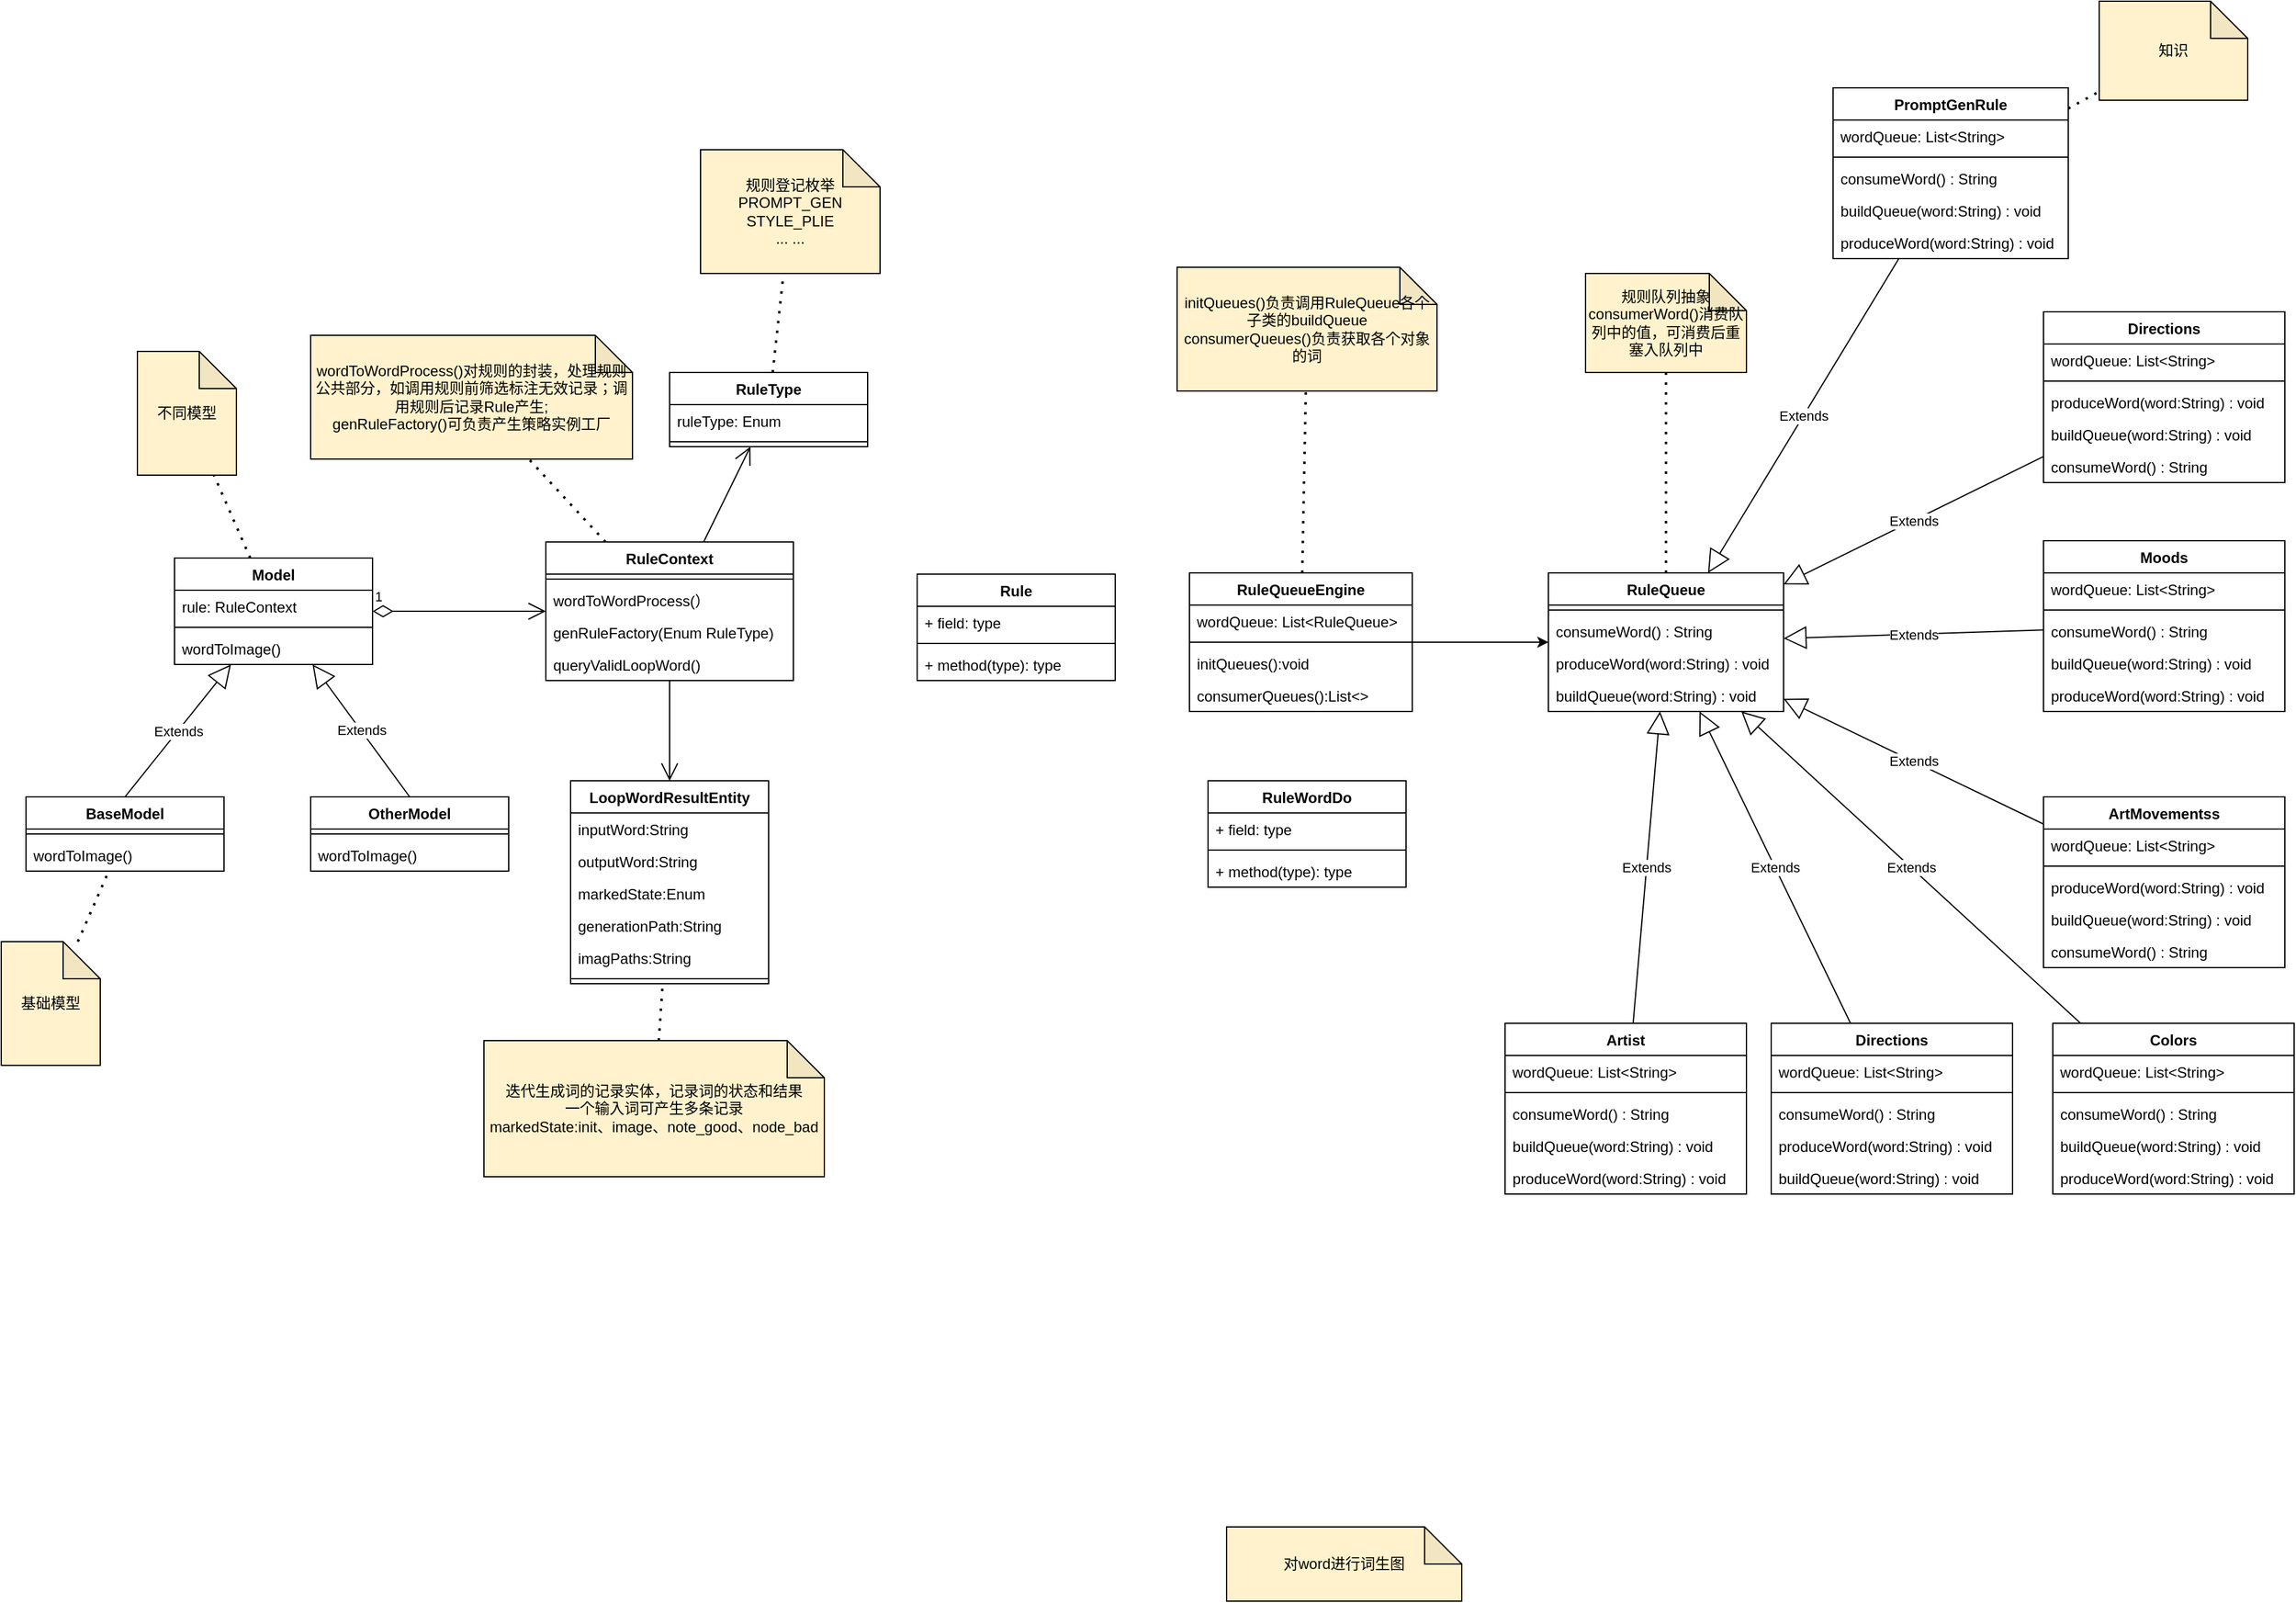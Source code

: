 <mxfile version="20.8.23" type="github">
  <diagram id="C5RBs43oDa-KdzZeNtuy" name="Page-1">
    <mxGraphModel dx="1120" dy="452" grid="1" gridSize="10" guides="1" tooltips="1" connect="1" arrows="1" fold="1" page="1" pageScale="1" pageWidth="827" pageHeight="1169" math="0" shadow="0">
      <root>
        <mxCell id="WIyWlLk6GJQsqaUBKTNV-0" />
        <mxCell id="WIyWlLk6GJQsqaUBKTNV-1" parent="WIyWlLk6GJQsqaUBKTNV-0" />
        <mxCell id="khj0u-b_a6s8w3uMLPm0-22" value="对word进行词生图" style="shape=note;whiteSpace=wrap;html=1;backgroundOutline=1;darkOpacity=0.05;fillColor=#FFF2CC;" vertex="1" parent="WIyWlLk6GJQsqaUBKTNV-1">
          <mxGeometry x="1340" y="1553" width="190" height="60" as="geometry" />
        </mxCell>
        <mxCell id="khj0u-b_a6s8w3uMLPm0-139" style="edgeStyle=orthogonalEdgeStyle;rounded=0;orthogonalLoop=1;jettySize=auto;html=1;" edge="1" parent="WIyWlLk6GJQsqaUBKTNV-1" source="khj0u-b_a6s8w3uMLPm0-25" target="khj0u-b_a6s8w3uMLPm0-44">
          <mxGeometry relative="1" as="geometry" />
        </mxCell>
        <mxCell id="khj0u-b_a6s8w3uMLPm0-25" value="RuleQueueEngine" style="swimlane;fontStyle=1;align=center;verticalAlign=top;childLayout=stackLayout;horizontal=1;startSize=26;horizontalStack=0;resizeParent=1;resizeParentMax=0;resizeLast=0;collapsible=1;marginBottom=0;" vertex="1" parent="WIyWlLk6GJQsqaUBKTNV-1">
          <mxGeometry x="1310" y="782" width="180" height="112" as="geometry" />
        </mxCell>
        <mxCell id="khj0u-b_a6s8w3uMLPm0-140" value="wordQueue: List&lt;RuleQueue&gt;" style="text;strokeColor=none;fillColor=none;align=left;verticalAlign=top;spacingLeft=4;spacingRight=4;overflow=hidden;rotatable=0;points=[[0,0.5],[1,0.5]];portConstraint=eastwest;" vertex="1" parent="khj0u-b_a6s8w3uMLPm0-25">
          <mxGeometry y="26" width="180" height="26" as="geometry" />
        </mxCell>
        <mxCell id="khj0u-b_a6s8w3uMLPm0-26" value="" style="line;strokeWidth=1;fillColor=none;align=left;verticalAlign=middle;spacingTop=-1;spacingLeft=3;spacingRight=3;rotatable=0;labelPosition=right;points=[];portConstraint=eastwest;strokeColor=inherit;" vertex="1" parent="khj0u-b_a6s8w3uMLPm0-25">
          <mxGeometry y="52" width="180" height="8" as="geometry" />
        </mxCell>
        <mxCell id="khj0u-b_a6s8w3uMLPm0-27" value="initQueues():void" style="text;strokeColor=none;fillColor=none;align=left;verticalAlign=top;spacingLeft=4;spacingRight=4;overflow=hidden;rotatable=0;points=[[0,0.5],[1,0.5]];portConstraint=eastwest;" vertex="1" parent="khj0u-b_a6s8w3uMLPm0-25">
          <mxGeometry y="60" width="180" height="26" as="geometry" />
        </mxCell>
        <mxCell id="khj0u-b_a6s8w3uMLPm0-28" value="consumerQueues():List&lt;&gt;" style="text;strokeColor=none;fillColor=none;align=left;verticalAlign=top;spacingLeft=4;spacingRight=4;overflow=hidden;rotatable=0;points=[[0,0.5],[1,0.5]];portConstraint=eastwest;" vertex="1" parent="khj0u-b_a6s8w3uMLPm0-25">
          <mxGeometry y="86" width="180" height="26" as="geometry" />
        </mxCell>
        <mxCell id="khj0u-b_a6s8w3uMLPm0-30" value="initQueues()负责调用RuleQueue各个子类的buildQueue&lt;br&gt;consumerQueues()负责获取各个对象的词" style="shape=note;whiteSpace=wrap;html=1;backgroundOutline=1;darkOpacity=0.05;fillColor=#FFF2CC;" vertex="1" parent="WIyWlLk6GJQsqaUBKTNV-1">
          <mxGeometry x="1300" y="535" width="210" height="100" as="geometry" />
        </mxCell>
        <mxCell id="khj0u-b_a6s8w3uMLPm0-31" value="" style="endArrow=none;dashed=1;html=1;dashPattern=1 3;strokeWidth=2;rounded=0;" edge="1" parent="WIyWlLk6GJQsqaUBKTNV-1" source="khj0u-b_a6s8w3uMLPm0-25" target="khj0u-b_a6s8w3uMLPm0-30">
          <mxGeometry width="50" height="50" relative="1" as="geometry">
            <mxPoint x="1510" y="1102" as="sourcePoint" />
            <mxPoint x="1560" y="1052" as="targetPoint" />
          </mxGeometry>
        </mxCell>
        <mxCell id="khj0u-b_a6s8w3uMLPm0-32" value="Model" style="swimlane;fontStyle=1;align=center;verticalAlign=top;childLayout=stackLayout;horizontal=1;startSize=26;horizontalStack=0;resizeParent=1;resizeParentMax=0;resizeLast=0;collapsible=1;marginBottom=0;" vertex="1" parent="WIyWlLk6GJQsqaUBKTNV-1">
          <mxGeometry x="490" y="770" width="160" height="86" as="geometry" />
        </mxCell>
        <mxCell id="khj0u-b_a6s8w3uMLPm0-33" value="rule: RuleContext" style="text;strokeColor=none;fillColor=none;align=left;verticalAlign=top;spacingLeft=4;spacingRight=4;overflow=hidden;rotatable=0;points=[[0,0.5],[1,0.5]];portConstraint=eastwest;" vertex="1" parent="khj0u-b_a6s8w3uMLPm0-32">
          <mxGeometry y="26" width="160" height="26" as="geometry" />
        </mxCell>
        <mxCell id="khj0u-b_a6s8w3uMLPm0-34" value="" style="line;strokeWidth=1;fillColor=none;align=left;verticalAlign=middle;spacingTop=-1;spacingLeft=3;spacingRight=3;rotatable=0;labelPosition=right;points=[];portConstraint=eastwest;strokeColor=inherit;" vertex="1" parent="khj0u-b_a6s8w3uMLPm0-32">
          <mxGeometry y="52" width="160" height="8" as="geometry" />
        </mxCell>
        <mxCell id="khj0u-b_a6s8w3uMLPm0-35" value="wordToImage()" style="text;strokeColor=none;fillColor=none;align=left;verticalAlign=top;spacingLeft=4;spacingRight=4;overflow=hidden;rotatable=0;points=[[0,0.5],[1,0.5]];portConstraint=eastwest;" vertex="1" parent="khj0u-b_a6s8w3uMLPm0-32">
          <mxGeometry y="60" width="160" height="26" as="geometry" />
        </mxCell>
        <mxCell id="khj0u-b_a6s8w3uMLPm0-36" value="BaseModel" style="swimlane;fontStyle=1;align=center;verticalAlign=top;childLayout=stackLayout;horizontal=1;startSize=26;horizontalStack=0;resizeParent=1;resizeParentMax=0;resizeLast=0;collapsible=1;marginBottom=0;" vertex="1" parent="WIyWlLk6GJQsqaUBKTNV-1">
          <mxGeometry x="370" y="963" width="160" height="60" as="geometry" />
        </mxCell>
        <mxCell id="khj0u-b_a6s8w3uMLPm0-37" value="" style="line;strokeWidth=1;fillColor=none;align=left;verticalAlign=middle;spacingTop=-1;spacingLeft=3;spacingRight=3;rotatable=0;labelPosition=right;points=[];portConstraint=eastwest;strokeColor=inherit;" vertex="1" parent="khj0u-b_a6s8w3uMLPm0-36">
          <mxGeometry y="26" width="160" height="8" as="geometry" />
        </mxCell>
        <mxCell id="khj0u-b_a6s8w3uMLPm0-38" value="wordToImage()" style="text;strokeColor=none;fillColor=none;align=left;verticalAlign=top;spacingLeft=4;spacingRight=4;overflow=hidden;rotatable=0;points=[[0,0.5],[1,0.5]];portConstraint=eastwest;" vertex="1" parent="khj0u-b_a6s8w3uMLPm0-36">
          <mxGeometry y="34" width="160" height="26" as="geometry" />
        </mxCell>
        <mxCell id="khj0u-b_a6s8w3uMLPm0-39" value="Extends" style="endArrow=block;endSize=16;endFill=0;html=1;rounded=0;exitX=0.5;exitY=0;exitDx=0;exitDy=0;" edge="1" parent="WIyWlLk6GJQsqaUBKTNV-1" source="khj0u-b_a6s8w3uMLPm0-36" target="khj0u-b_a6s8w3uMLPm0-32">
          <mxGeometry width="160" relative="1" as="geometry">
            <mxPoint x="640" y="913" as="sourcePoint" />
            <mxPoint x="800" y="913" as="targetPoint" />
          </mxGeometry>
        </mxCell>
        <mxCell id="khj0u-b_a6s8w3uMLPm0-40" value="OtherModel" style="swimlane;fontStyle=1;align=center;verticalAlign=top;childLayout=stackLayout;horizontal=1;startSize=26;horizontalStack=0;resizeParent=1;resizeParentMax=0;resizeLast=0;collapsible=1;marginBottom=0;" vertex="1" parent="WIyWlLk6GJQsqaUBKTNV-1">
          <mxGeometry x="600" y="963" width="160" height="60" as="geometry" />
        </mxCell>
        <mxCell id="khj0u-b_a6s8w3uMLPm0-41" value="" style="line;strokeWidth=1;fillColor=none;align=left;verticalAlign=middle;spacingTop=-1;spacingLeft=3;spacingRight=3;rotatable=0;labelPosition=right;points=[];portConstraint=eastwest;strokeColor=inherit;" vertex="1" parent="khj0u-b_a6s8w3uMLPm0-40">
          <mxGeometry y="26" width="160" height="8" as="geometry" />
        </mxCell>
        <mxCell id="khj0u-b_a6s8w3uMLPm0-42" value="wordToImage()" style="text;strokeColor=none;fillColor=none;align=left;verticalAlign=top;spacingLeft=4;spacingRight=4;overflow=hidden;rotatable=0;points=[[0,0.5],[1,0.5]];portConstraint=eastwest;" vertex="1" parent="khj0u-b_a6s8w3uMLPm0-40">
          <mxGeometry y="34" width="160" height="26" as="geometry" />
        </mxCell>
        <mxCell id="khj0u-b_a6s8w3uMLPm0-43" value="Extends" style="endArrow=block;endSize=16;endFill=0;html=1;rounded=0;exitX=0.5;exitY=0;exitDx=0;exitDy=0;" edge="1" parent="WIyWlLk6GJQsqaUBKTNV-1" source="khj0u-b_a6s8w3uMLPm0-40" target="khj0u-b_a6s8w3uMLPm0-32">
          <mxGeometry width="160" relative="1" as="geometry">
            <mxPoint x="710" y="933" as="sourcePoint" />
            <mxPoint x="870" y="933" as="targetPoint" />
          </mxGeometry>
        </mxCell>
        <mxCell id="khj0u-b_a6s8w3uMLPm0-44" value="RuleQueue" style="swimlane;fontStyle=1;align=center;verticalAlign=top;childLayout=stackLayout;horizontal=1;startSize=26;horizontalStack=0;resizeParent=1;resizeParentMax=0;resizeLast=0;collapsible=1;marginBottom=0;" vertex="1" parent="WIyWlLk6GJQsqaUBKTNV-1">
          <mxGeometry x="1600" y="782" width="190" height="112" as="geometry" />
        </mxCell>
        <mxCell id="khj0u-b_a6s8w3uMLPm0-45" value="" style="line;strokeWidth=1;fillColor=none;align=left;verticalAlign=middle;spacingTop=-1;spacingLeft=3;spacingRight=3;rotatable=0;labelPosition=right;points=[];portConstraint=eastwest;strokeColor=inherit;" vertex="1" parent="khj0u-b_a6s8w3uMLPm0-44">
          <mxGeometry y="26" width="190" height="8" as="geometry" />
        </mxCell>
        <mxCell id="khj0u-b_a6s8w3uMLPm0-46" value="consumeWord() : String" style="text;strokeColor=none;fillColor=none;align=left;verticalAlign=top;spacingLeft=4;spacingRight=4;overflow=hidden;rotatable=0;points=[[0,0.5],[1,0.5]];portConstraint=eastwest;" vertex="1" parent="khj0u-b_a6s8w3uMLPm0-44">
          <mxGeometry y="34" width="190" height="26" as="geometry" />
        </mxCell>
        <mxCell id="khj0u-b_a6s8w3uMLPm0-132" value="produceWord(word:String) : void" style="text;strokeColor=none;fillColor=none;align=left;verticalAlign=top;spacingLeft=4;spacingRight=4;overflow=hidden;rotatable=0;points=[[0,0.5],[1,0.5]];portConstraint=eastwest;" vertex="1" parent="khj0u-b_a6s8w3uMLPm0-44">
          <mxGeometry y="60" width="190" height="26" as="geometry" />
        </mxCell>
        <mxCell id="khj0u-b_a6s8w3uMLPm0-133" value="buildQueue(word:String) : void" style="text;strokeColor=none;fillColor=none;align=left;verticalAlign=top;spacingLeft=4;spacingRight=4;overflow=hidden;rotatable=0;points=[[0,0.5],[1,0.5]];portConstraint=eastwest;" vertex="1" parent="khj0u-b_a6s8w3uMLPm0-44">
          <mxGeometry y="86" width="190" height="26" as="geometry" />
        </mxCell>
        <mxCell id="khj0u-b_a6s8w3uMLPm0-48" value="Directions" style="swimlane;fontStyle=1;align=center;verticalAlign=top;childLayout=stackLayout;horizontal=1;startSize=26;horizontalStack=0;resizeParent=1;resizeParentMax=0;resizeLast=0;collapsible=1;marginBottom=0;" vertex="1" parent="WIyWlLk6GJQsqaUBKTNV-1">
          <mxGeometry x="2000" y="571" width="195" height="138" as="geometry" />
        </mxCell>
        <mxCell id="khj0u-b_a6s8w3uMLPm0-122" value="wordQueue: List&lt;String&gt;" style="text;strokeColor=none;fillColor=none;align=left;verticalAlign=top;spacingLeft=4;spacingRight=4;overflow=hidden;rotatable=0;points=[[0,0.5],[1,0.5]];portConstraint=eastwest;" vertex="1" parent="khj0u-b_a6s8w3uMLPm0-48">
          <mxGeometry y="26" width="195" height="26" as="geometry" />
        </mxCell>
        <mxCell id="khj0u-b_a6s8w3uMLPm0-49" value="" style="line;strokeWidth=1;fillColor=none;align=left;verticalAlign=middle;spacingTop=-1;spacingLeft=3;spacingRight=3;rotatable=0;labelPosition=right;points=[];portConstraint=eastwest;strokeColor=inherit;" vertex="1" parent="khj0u-b_a6s8w3uMLPm0-48">
          <mxGeometry y="52" width="195" height="8" as="geometry" />
        </mxCell>
        <mxCell id="khj0u-b_a6s8w3uMLPm0-146" value="produceWord(word:String) : void" style="text;strokeColor=none;fillColor=none;align=left;verticalAlign=top;spacingLeft=4;spacingRight=4;overflow=hidden;rotatable=0;points=[[0,0.5],[1,0.5]];portConstraint=eastwest;" vertex="1" parent="khj0u-b_a6s8w3uMLPm0-48">
          <mxGeometry y="60" width="195" height="26" as="geometry" />
        </mxCell>
        <mxCell id="khj0u-b_a6s8w3uMLPm0-145" value="buildQueue(word:String) : void" style="text;strokeColor=none;fillColor=none;align=left;verticalAlign=top;spacingLeft=4;spacingRight=4;overflow=hidden;rotatable=0;points=[[0,0.5],[1,0.5]];portConstraint=eastwest;" vertex="1" parent="khj0u-b_a6s8w3uMLPm0-48">
          <mxGeometry y="86" width="195" height="26" as="geometry" />
        </mxCell>
        <mxCell id="khj0u-b_a6s8w3uMLPm0-144" value="consumeWord() : String" style="text;strokeColor=none;fillColor=none;align=left;verticalAlign=top;spacingLeft=4;spacingRight=4;overflow=hidden;rotatable=0;points=[[0,0.5],[1,0.5]];portConstraint=eastwest;" vertex="1" parent="khj0u-b_a6s8w3uMLPm0-48">
          <mxGeometry y="112" width="195" height="26" as="geometry" />
        </mxCell>
        <mxCell id="khj0u-b_a6s8w3uMLPm0-51" value="PromptGenRule" style="swimlane;fontStyle=1;align=center;verticalAlign=top;childLayout=stackLayout;horizontal=1;startSize=26;horizontalStack=0;resizeParent=1;resizeParentMax=0;resizeLast=0;collapsible=1;marginBottom=0;" vertex="1" parent="WIyWlLk6GJQsqaUBKTNV-1">
          <mxGeometry x="1830" y="390" width="190" height="138" as="geometry" />
        </mxCell>
        <mxCell id="khj0u-b_a6s8w3uMLPm0-121" value="wordQueue: List&lt;String&gt;" style="text;strokeColor=none;fillColor=none;align=left;verticalAlign=top;spacingLeft=4;spacingRight=4;overflow=hidden;rotatable=0;points=[[0,0.5],[1,0.5]];portConstraint=eastwest;" vertex="1" parent="khj0u-b_a6s8w3uMLPm0-51">
          <mxGeometry y="26" width="190" height="26" as="geometry" />
        </mxCell>
        <mxCell id="khj0u-b_a6s8w3uMLPm0-52" value="" style="line;strokeWidth=1;fillColor=none;align=left;verticalAlign=middle;spacingTop=-1;spacingLeft=3;spacingRight=3;rotatable=0;labelPosition=right;points=[];portConstraint=eastwest;strokeColor=inherit;" vertex="1" parent="khj0u-b_a6s8w3uMLPm0-51">
          <mxGeometry y="52" width="190" height="8" as="geometry" />
        </mxCell>
        <mxCell id="khj0u-b_a6s8w3uMLPm0-141" value="consumeWord() : String" style="text;strokeColor=none;fillColor=none;align=left;verticalAlign=top;spacingLeft=4;spacingRight=4;overflow=hidden;rotatable=0;points=[[0,0.5],[1,0.5]];portConstraint=eastwest;" vertex="1" parent="khj0u-b_a6s8w3uMLPm0-51">
          <mxGeometry y="60" width="190" height="26" as="geometry" />
        </mxCell>
        <mxCell id="khj0u-b_a6s8w3uMLPm0-143" value="buildQueue(word:String) : void" style="text;strokeColor=none;fillColor=none;align=left;verticalAlign=top;spacingLeft=4;spacingRight=4;overflow=hidden;rotatable=0;points=[[0,0.5],[1,0.5]];portConstraint=eastwest;" vertex="1" parent="khj0u-b_a6s8w3uMLPm0-51">
          <mxGeometry y="86" width="190" height="26" as="geometry" />
        </mxCell>
        <mxCell id="khj0u-b_a6s8w3uMLPm0-142" value="produceWord(word:String) : void" style="text;strokeColor=none;fillColor=none;align=left;verticalAlign=top;spacingLeft=4;spacingRight=4;overflow=hidden;rotatable=0;points=[[0,0.5],[1,0.5]];portConstraint=eastwest;" vertex="1" parent="khj0u-b_a6s8w3uMLPm0-51">
          <mxGeometry y="112" width="190" height="26" as="geometry" />
        </mxCell>
        <mxCell id="khj0u-b_a6s8w3uMLPm0-55" value="Extends" style="endArrow=block;endSize=16;endFill=0;html=1;rounded=0;" edge="1" parent="WIyWlLk6GJQsqaUBKTNV-1" source="khj0u-b_a6s8w3uMLPm0-51" target="khj0u-b_a6s8w3uMLPm0-44">
          <mxGeometry width="160" relative="1" as="geometry">
            <mxPoint x="1830" y="849" as="sourcePoint" />
            <mxPoint x="1990" y="849" as="targetPoint" />
          </mxGeometry>
        </mxCell>
        <mxCell id="khj0u-b_a6s8w3uMLPm0-56" value="规则队列抽象&lt;br&gt;consumerWord()消费队列中的值，可消费后重塞入队列中" style="shape=note;whiteSpace=wrap;html=1;backgroundOutline=1;darkOpacity=0.05;fillColor=#FFF2CC;" vertex="1" parent="WIyWlLk6GJQsqaUBKTNV-1">
          <mxGeometry x="1630" y="540" width="130" height="80" as="geometry" />
        </mxCell>
        <mxCell id="khj0u-b_a6s8w3uMLPm0-57" value="" style="endArrow=none;dashed=1;html=1;dashPattern=1 3;strokeWidth=2;rounded=0;" edge="1" parent="WIyWlLk6GJQsqaUBKTNV-1" source="khj0u-b_a6s8w3uMLPm0-44" target="khj0u-b_a6s8w3uMLPm0-56">
          <mxGeometry width="50" height="50" relative="1" as="geometry">
            <mxPoint x="1700" y="709" as="sourcePoint" />
            <mxPoint x="1750" y="659" as="targetPoint" />
          </mxGeometry>
        </mxCell>
        <mxCell id="khj0u-b_a6s8w3uMLPm0-58" value="知识" style="shape=note;whiteSpace=wrap;html=1;backgroundOutline=1;darkOpacity=0.05;fillColor=#FFF2CC;" vertex="1" parent="WIyWlLk6GJQsqaUBKTNV-1">
          <mxGeometry x="2045" y="320" width="120" height="80" as="geometry" />
        </mxCell>
        <mxCell id="khj0u-b_a6s8w3uMLPm0-59" value="" style="endArrow=none;dashed=1;html=1;dashPattern=1 3;strokeWidth=2;rounded=0;" edge="1" parent="WIyWlLk6GJQsqaUBKTNV-1" source="khj0u-b_a6s8w3uMLPm0-51" target="khj0u-b_a6s8w3uMLPm0-58">
          <mxGeometry width="50" height="50" relative="1" as="geometry">
            <mxPoint x="2070" y="729" as="sourcePoint" />
            <mxPoint x="2120" y="679" as="targetPoint" />
          </mxGeometry>
        </mxCell>
        <mxCell id="khj0u-b_a6s8w3uMLPm0-63" value="不同模型" style="shape=note;whiteSpace=wrap;html=1;backgroundOutline=1;darkOpacity=0.05;fillColor=#FFF2CC;" vertex="1" parent="WIyWlLk6GJQsqaUBKTNV-1">
          <mxGeometry x="460" y="603" width="80" height="100" as="geometry" />
        </mxCell>
        <mxCell id="khj0u-b_a6s8w3uMLPm0-64" value="" style="endArrow=none;dashed=1;html=1;dashPattern=1 3;strokeWidth=2;rounded=0;" edge="1" parent="WIyWlLk6GJQsqaUBKTNV-1" source="khj0u-b_a6s8w3uMLPm0-32" target="khj0u-b_a6s8w3uMLPm0-63">
          <mxGeometry width="50" height="50" relative="1" as="geometry">
            <mxPoint x="700" y="743" as="sourcePoint" />
            <mxPoint x="750" y="693" as="targetPoint" />
          </mxGeometry>
        </mxCell>
        <mxCell id="khj0u-b_a6s8w3uMLPm0-65" value="RuleContext" style="swimlane;fontStyle=1;align=center;verticalAlign=top;childLayout=stackLayout;horizontal=1;startSize=26;horizontalStack=0;resizeParent=1;resizeParentMax=0;resizeLast=0;collapsible=1;marginBottom=0;fillColor=#FFFFFF;" vertex="1" parent="WIyWlLk6GJQsqaUBKTNV-1">
          <mxGeometry x="790" y="757" width="200" height="112" as="geometry" />
        </mxCell>
        <mxCell id="khj0u-b_a6s8w3uMLPm0-66" value="" style="line;strokeWidth=1;fillColor=none;align=left;verticalAlign=middle;spacingTop=-1;spacingLeft=3;spacingRight=3;rotatable=0;labelPosition=right;points=[];portConstraint=eastwest;strokeColor=inherit;" vertex="1" parent="khj0u-b_a6s8w3uMLPm0-65">
          <mxGeometry y="26" width="200" height="8" as="geometry" />
        </mxCell>
        <mxCell id="khj0u-b_a6s8w3uMLPm0-67" value="wordToWordProcess(）" style="text;strokeColor=none;fillColor=none;align=left;verticalAlign=top;spacingLeft=4;spacingRight=4;overflow=hidden;rotatable=0;points=[[0,0.5],[1,0.5]];portConstraint=eastwest;" vertex="1" parent="khj0u-b_a6s8w3uMLPm0-65">
          <mxGeometry y="34" width="200" height="26" as="geometry" />
        </mxCell>
        <mxCell id="khj0u-b_a6s8w3uMLPm0-68" value="genRuleFactory(Enum RuleType)" style="text;strokeColor=none;fillColor=none;align=left;verticalAlign=top;spacingLeft=4;spacingRight=4;overflow=hidden;rotatable=0;points=[[0,0.5],[1,0.5]];portConstraint=eastwest;" vertex="1" parent="khj0u-b_a6s8w3uMLPm0-65">
          <mxGeometry y="60" width="200" height="26" as="geometry" />
        </mxCell>
        <mxCell id="khj0u-b_a6s8w3uMLPm0-69" value="queryValidLoopWord()" style="text;strokeColor=none;fillColor=none;align=left;verticalAlign=top;spacingLeft=4;spacingRight=4;overflow=hidden;rotatable=0;points=[[0,0.5],[1,0.5]];portConstraint=eastwest;" vertex="1" parent="khj0u-b_a6s8w3uMLPm0-65">
          <mxGeometry y="86" width="200" height="26" as="geometry" />
        </mxCell>
        <mxCell id="khj0u-b_a6s8w3uMLPm0-70" value="1" style="endArrow=open;html=1;endSize=12;startArrow=diamondThin;startSize=14;startFill=0;edgeStyle=orthogonalEdgeStyle;align=left;verticalAlign=bottom;rounded=0;" edge="1" parent="WIyWlLk6GJQsqaUBKTNV-1" source="khj0u-b_a6s8w3uMLPm0-32" target="khj0u-b_a6s8w3uMLPm0-65">
          <mxGeometry x="-1" y="3" relative="1" as="geometry">
            <mxPoint x="830" y="880" as="sourcePoint" />
            <mxPoint x="990" y="880" as="targetPoint" />
          </mxGeometry>
        </mxCell>
        <mxCell id="khj0u-b_a6s8w3uMLPm0-71" value="wordToWordProcess()对规则的封装，处理规则公共部分，如调用规则前筛选标注无效记录；调用规则后记录Rule产生;&lt;br&gt;genRuleFactory()可负责产生策略实例工厂" style="shape=note;whiteSpace=wrap;html=1;backgroundOutline=1;darkOpacity=0.05;fillColor=#FFF2CC;" vertex="1" parent="WIyWlLk6GJQsqaUBKTNV-1">
          <mxGeometry x="600" y="590" width="260" height="100" as="geometry" />
        </mxCell>
        <mxCell id="khj0u-b_a6s8w3uMLPm0-72" value="" style="endArrow=none;dashed=1;html=1;dashPattern=1 3;strokeWidth=2;rounded=0;" edge="1" parent="WIyWlLk6GJQsqaUBKTNV-1" source="khj0u-b_a6s8w3uMLPm0-65" target="khj0u-b_a6s8w3uMLPm0-71">
          <mxGeometry width="50" height="50" relative="1" as="geometry">
            <mxPoint x="990" y="720" as="sourcePoint" />
            <mxPoint x="1040" y="670" as="targetPoint" />
          </mxGeometry>
        </mxCell>
        <mxCell id="khj0u-b_a6s8w3uMLPm0-73" value="RuleType" style="swimlane;fontStyle=1;align=center;verticalAlign=top;childLayout=stackLayout;horizontal=1;startSize=26;horizontalStack=0;resizeParent=1;resizeParentMax=0;resizeLast=0;collapsible=1;marginBottom=0;fillColor=#FFFFFF;" vertex="1" parent="WIyWlLk6GJQsqaUBKTNV-1">
          <mxGeometry x="890" y="620" width="160" height="60" as="geometry" />
        </mxCell>
        <mxCell id="khj0u-b_a6s8w3uMLPm0-74" value="ruleType: Enum" style="text;strokeColor=none;fillColor=none;align=left;verticalAlign=top;spacingLeft=4;spacingRight=4;overflow=hidden;rotatable=0;points=[[0,0.5],[1,0.5]];portConstraint=eastwest;" vertex="1" parent="khj0u-b_a6s8w3uMLPm0-73">
          <mxGeometry y="26" width="160" height="26" as="geometry" />
        </mxCell>
        <mxCell id="khj0u-b_a6s8w3uMLPm0-75" value="" style="line;strokeWidth=1;fillColor=none;align=left;verticalAlign=middle;spacingTop=-1;spacingLeft=3;spacingRight=3;rotatable=0;labelPosition=right;points=[];portConstraint=eastwest;strokeColor=inherit;" vertex="1" parent="khj0u-b_a6s8w3uMLPm0-73">
          <mxGeometry y="52" width="160" height="8" as="geometry" />
        </mxCell>
        <mxCell id="khj0u-b_a6s8w3uMLPm0-76" value="" style="endArrow=open;endFill=1;endSize=12;html=1;rounded=0;" edge="1" parent="WIyWlLk6GJQsqaUBKTNV-1" source="khj0u-b_a6s8w3uMLPm0-65" target="khj0u-b_a6s8w3uMLPm0-73">
          <mxGeometry width="160" relative="1" as="geometry">
            <mxPoint x="1020" y="720" as="sourcePoint" />
            <mxPoint x="1180" y="720" as="targetPoint" />
          </mxGeometry>
        </mxCell>
        <mxCell id="khj0u-b_a6s8w3uMLPm0-77" value="规则登记枚举&lt;br&gt;PROMPT_GEN&lt;br&gt;STYLE_PLIE&lt;br&gt;... ..." style="shape=note;whiteSpace=wrap;html=1;backgroundOutline=1;darkOpacity=0.05;fillColor=#FFF2CC;" vertex="1" parent="WIyWlLk6GJQsqaUBKTNV-1">
          <mxGeometry x="915" y="440" width="145" height="100" as="geometry" />
        </mxCell>
        <mxCell id="khj0u-b_a6s8w3uMLPm0-78" value="" style="endArrow=none;dashed=1;html=1;dashPattern=1 3;strokeWidth=2;rounded=0;" edge="1" parent="WIyWlLk6GJQsqaUBKTNV-1" source="khj0u-b_a6s8w3uMLPm0-73" target="khj0u-b_a6s8w3uMLPm0-77">
          <mxGeometry width="50" height="50" relative="1" as="geometry">
            <mxPoint x="1080" y="560" as="sourcePoint" />
            <mxPoint x="1130" y="510" as="targetPoint" />
          </mxGeometry>
        </mxCell>
        <mxCell id="khj0u-b_a6s8w3uMLPm0-79" value="LoopWordResultEntity" style="swimlane;fontStyle=1;align=center;verticalAlign=top;childLayout=stackLayout;horizontal=1;startSize=26;horizontalStack=0;resizeParent=1;resizeParentMax=0;resizeLast=0;collapsible=1;marginBottom=0;fillColor=#FFFFFF;" vertex="1" parent="WIyWlLk6GJQsqaUBKTNV-1">
          <mxGeometry x="810" y="950" width="160" height="164" as="geometry" />
        </mxCell>
        <mxCell id="khj0u-b_a6s8w3uMLPm0-80" value="inputWord:String" style="text;strokeColor=none;fillColor=none;align=left;verticalAlign=top;spacingLeft=4;spacingRight=4;overflow=hidden;rotatable=0;points=[[0,0.5],[1,0.5]];portConstraint=eastwest;" vertex="1" parent="khj0u-b_a6s8w3uMLPm0-79">
          <mxGeometry y="26" width="160" height="26" as="geometry" />
        </mxCell>
        <mxCell id="khj0u-b_a6s8w3uMLPm0-81" value="outputWord:String" style="text;strokeColor=none;fillColor=none;align=left;verticalAlign=top;spacingLeft=4;spacingRight=4;overflow=hidden;rotatable=0;points=[[0,0.5],[1,0.5]];portConstraint=eastwest;" vertex="1" parent="khj0u-b_a6s8w3uMLPm0-79">
          <mxGeometry y="52" width="160" height="26" as="geometry" />
        </mxCell>
        <mxCell id="khj0u-b_a6s8w3uMLPm0-82" value="markedState:Enum" style="text;strokeColor=none;fillColor=none;align=left;verticalAlign=top;spacingLeft=4;spacingRight=4;overflow=hidden;rotatable=0;points=[[0,0.5],[1,0.5]];portConstraint=eastwest;" vertex="1" parent="khj0u-b_a6s8w3uMLPm0-79">
          <mxGeometry y="78" width="160" height="26" as="geometry" />
        </mxCell>
        <mxCell id="khj0u-b_a6s8w3uMLPm0-83" value="generationPath:String" style="text;strokeColor=none;fillColor=none;align=left;verticalAlign=top;spacingLeft=4;spacingRight=4;overflow=hidden;rotatable=0;points=[[0,0.5],[1,0.5]];portConstraint=eastwest;" vertex="1" parent="khj0u-b_a6s8w3uMLPm0-79">
          <mxGeometry y="104" width="160" height="26" as="geometry" />
        </mxCell>
        <mxCell id="khj0u-b_a6s8w3uMLPm0-84" value="imagPaths:String" style="text;strokeColor=none;fillColor=none;align=left;verticalAlign=top;spacingLeft=4;spacingRight=4;overflow=hidden;rotatable=0;points=[[0,0.5],[1,0.5]];portConstraint=eastwest;" vertex="1" parent="khj0u-b_a6s8w3uMLPm0-79">
          <mxGeometry y="130" width="160" height="26" as="geometry" />
        </mxCell>
        <mxCell id="khj0u-b_a6s8w3uMLPm0-85" value="" style="line;strokeWidth=1;fillColor=none;align=left;verticalAlign=middle;spacingTop=-1;spacingLeft=3;spacingRight=3;rotatable=0;labelPosition=right;points=[];portConstraint=eastwest;strokeColor=inherit;" vertex="1" parent="khj0u-b_a6s8w3uMLPm0-79">
          <mxGeometry y="156" width="160" height="8" as="geometry" />
        </mxCell>
        <mxCell id="khj0u-b_a6s8w3uMLPm0-86" value="迭代生成词的记录实体，记录词的状态和结果&lt;br&gt;一个输入词可产生多条记录&lt;br&gt;markedState:init、image、note_good、node_bad" style="shape=note;whiteSpace=wrap;html=1;backgroundOutline=1;darkOpacity=0.05;fillColor=#FFF2CC;" vertex="1" parent="WIyWlLk6GJQsqaUBKTNV-1">
          <mxGeometry x="740" y="1160" width="275" height="110" as="geometry" />
        </mxCell>
        <mxCell id="khj0u-b_a6s8w3uMLPm0-87" value="" style="endArrow=none;dashed=1;html=1;dashPattern=1 3;strokeWidth=2;rounded=0;" edge="1" parent="WIyWlLk6GJQsqaUBKTNV-1" source="khj0u-b_a6s8w3uMLPm0-86" target="khj0u-b_a6s8w3uMLPm0-79">
          <mxGeometry width="50" height="50" relative="1" as="geometry">
            <mxPoint x="710" y="1180" as="sourcePoint" />
            <mxPoint x="760" y="1130" as="targetPoint" />
          </mxGeometry>
        </mxCell>
        <mxCell id="khj0u-b_a6s8w3uMLPm0-88" value="" style="endArrow=open;endFill=1;endSize=12;html=1;rounded=0;" edge="1" parent="WIyWlLk6GJQsqaUBKTNV-1" source="khj0u-b_a6s8w3uMLPm0-65" target="khj0u-b_a6s8w3uMLPm0-79">
          <mxGeometry width="160" relative="1" as="geometry">
            <mxPoint x="970" y="900" as="sourcePoint" />
            <mxPoint x="1130" y="900" as="targetPoint" />
          </mxGeometry>
        </mxCell>
        <mxCell id="khj0u-b_a6s8w3uMLPm0-89" value="基础模型" style="shape=note;whiteSpace=wrap;html=1;backgroundOutline=1;darkOpacity=0.05;fillColor=#FFF2CC;" vertex="1" parent="WIyWlLk6GJQsqaUBKTNV-1">
          <mxGeometry x="350" y="1080" width="80" height="100" as="geometry" />
        </mxCell>
        <mxCell id="khj0u-b_a6s8w3uMLPm0-90" value="" style="endArrow=none;dashed=1;html=1;dashPattern=1 3;strokeWidth=2;rounded=0;" edge="1" parent="WIyWlLk6GJQsqaUBKTNV-1" source="khj0u-b_a6s8w3uMLPm0-89" target="khj0u-b_a6s8w3uMLPm0-36">
          <mxGeometry width="50" height="50" relative="1" as="geometry">
            <mxPoint x="490" y="1120" as="sourcePoint" />
            <mxPoint x="540" y="1070" as="targetPoint" />
          </mxGeometry>
        </mxCell>
        <mxCell id="khj0u-b_a6s8w3uMLPm0-95" value="Moods" style="swimlane;fontStyle=1;align=center;verticalAlign=top;childLayout=stackLayout;horizontal=1;startSize=26;horizontalStack=0;resizeParent=1;resizeParentMax=0;resizeLast=0;collapsible=1;marginBottom=0;" vertex="1" parent="WIyWlLk6GJQsqaUBKTNV-1">
          <mxGeometry x="2000" y="756" width="195" height="138" as="geometry" />
        </mxCell>
        <mxCell id="khj0u-b_a6s8w3uMLPm0-123" value="wordQueue: List&lt;String&gt;" style="text;strokeColor=none;fillColor=none;align=left;verticalAlign=top;spacingLeft=4;spacingRight=4;overflow=hidden;rotatable=0;points=[[0,0.5],[1,0.5]];portConstraint=eastwest;" vertex="1" parent="khj0u-b_a6s8w3uMLPm0-95">
          <mxGeometry y="26" width="195" height="26" as="geometry" />
        </mxCell>
        <mxCell id="khj0u-b_a6s8w3uMLPm0-96" value="" style="line;strokeWidth=1;fillColor=none;align=left;verticalAlign=middle;spacingTop=-1;spacingLeft=3;spacingRight=3;rotatable=0;labelPosition=right;points=[];portConstraint=eastwest;strokeColor=inherit;" vertex="1" parent="khj0u-b_a6s8w3uMLPm0-95">
          <mxGeometry y="52" width="195" height="8" as="geometry" />
        </mxCell>
        <mxCell id="khj0u-b_a6s8w3uMLPm0-149" value="consumeWord() : String" style="text;strokeColor=none;fillColor=none;align=left;verticalAlign=top;spacingLeft=4;spacingRight=4;overflow=hidden;rotatable=0;points=[[0,0.5],[1,0.5]];portConstraint=eastwest;" vertex="1" parent="khj0u-b_a6s8w3uMLPm0-95">
          <mxGeometry y="60" width="195" height="26" as="geometry" />
        </mxCell>
        <mxCell id="khj0u-b_a6s8w3uMLPm0-148" value="buildQueue(word:String) : void" style="text;strokeColor=none;fillColor=none;align=left;verticalAlign=top;spacingLeft=4;spacingRight=4;overflow=hidden;rotatable=0;points=[[0,0.5],[1,0.5]];portConstraint=eastwest;" vertex="1" parent="khj0u-b_a6s8w3uMLPm0-95">
          <mxGeometry y="86" width="195" height="26" as="geometry" />
        </mxCell>
        <mxCell id="khj0u-b_a6s8w3uMLPm0-147" value="produceWord(word:String) : void" style="text;strokeColor=none;fillColor=none;align=left;verticalAlign=top;spacingLeft=4;spacingRight=4;overflow=hidden;rotatable=0;points=[[0,0.5],[1,0.5]];portConstraint=eastwest;" vertex="1" parent="khj0u-b_a6s8w3uMLPm0-95">
          <mxGeometry y="112" width="195" height="26" as="geometry" />
        </mxCell>
        <mxCell id="khj0u-b_a6s8w3uMLPm0-98" value="Artist" style="swimlane;fontStyle=1;align=center;verticalAlign=top;childLayout=stackLayout;horizontal=1;startSize=26;horizontalStack=0;resizeParent=1;resizeParentMax=0;resizeLast=0;collapsible=1;marginBottom=0;" vertex="1" parent="WIyWlLk6GJQsqaUBKTNV-1">
          <mxGeometry x="1565" y="1146" width="195" height="138" as="geometry" />
        </mxCell>
        <mxCell id="khj0u-b_a6s8w3uMLPm0-124" value="wordQueue: List&lt;String&gt;" style="text;strokeColor=none;fillColor=none;align=left;verticalAlign=top;spacingLeft=4;spacingRight=4;overflow=hidden;rotatable=0;points=[[0,0.5],[1,0.5]];portConstraint=eastwest;" vertex="1" parent="khj0u-b_a6s8w3uMLPm0-98">
          <mxGeometry y="26" width="195" height="26" as="geometry" />
        </mxCell>
        <mxCell id="khj0u-b_a6s8w3uMLPm0-99" value="" style="line;strokeWidth=1;fillColor=none;align=left;verticalAlign=middle;spacingTop=-1;spacingLeft=3;spacingRight=3;rotatable=0;labelPosition=right;points=[];portConstraint=eastwest;strokeColor=inherit;" vertex="1" parent="khj0u-b_a6s8w3uMLPm0-98">
          <mxGeometry y="52" width="195" height="8" as="geometry" />
        </mxCell>
        <mxCell id="khj0u-b_a6s8w3uMLPm0-159" value="consumeWord() : String" style="text;strokeColor=none;fillColor=none;align=left;verticalAlign=top;spacingLeft=4;spacingRight=4;overflow=hidden;rotatable=0;points=[[0,0.5],[1,0.5]];portConstraint=eastwest;" vertex="1" parent="khj0u-b_a6s8w3uMLPm0-98">
          <mxGeometry y="60" width="195" height="26" as="geometry" />
        </mxCell>
        <mxCell id="khj0u-b_a6s8w3uMLPm0-161" value="buildQueue(word:String) : void" style="text;strokeColor=none;fillColor=none;align=left;verticalAlign=top;spacingLeft=4;spacingRight=4;overflow=hidden;rotatable=0;points=[[0,0.5],[1,0.5]];portConstraint=eastwest;" vertex="1" parent="khj0u-b_a6s8w3uMLPm0-98">
          <mxGeometry y="86" width="195" height="26" as="geometry" />
        </mxCell>
        <mxCell id="khj0u-b_a6s8w3uMLPm0-160" value="produceWord(word:String) : void" style="text;strokeColor=none;fillColor=none;align=left;verticalAlign=top;spacingLeft=4;spacingRight=4;overflow=hidden;rotatable=0;points=[[0,0.5],[1,0.5]];portConstraint=eastwest;" vertex="1" parent="khj0u-b_a6s8w3uMLPm0-98">
          <mxGeometry y="112" width="195" height="26" as="geometry" />
        </mxCell>
        <mxCell id="khj0u-b_a6s8w3uMLPm0-101" value="ArtMovementss" style="swimlane;fontStyle=1;align=center;verticalAlign=top;childLayout=stackLayout;horizontal=1;startSize=26;horizontalStack=0;resizeParent=1;resizeParentMax=0;resizeLast=0;collapsible=1;marginBottom=0;" vertex="1" parent="WIyWlLk6GJQsqaUBKTNV-1">
          <mxGeometry x="2000" y="963" width="195" height="138" as="geometry" />
        </mxCell>
        <mxCell id="khj0u-b_a6s8w3uMLPm0-125" value="wordQueue: List&lt;String&gt;" style="text;strokeColor=none;fillColor=none;align=left;verticalAlign=top;spacingLeft=4;spacingRight=4;overflow=hidden;rotatable=0;points=[[0,0.5],[1,0.5]];portConstraint=eastwest;" vertex="1" parent="khj0u-b_a6s8w3uMLPm0-101">
          <mxGeometry y="26" width="195" height="26" as="geometry" />
        </mxCell>
        <mxCell id="khj0u-b_a6s8w3uMLPm0-102" value="" style="line;strokeWidth=1;fillColor=none;align=left;verticalAlign=middle;spacingTop=-1;spacingLeft=3;spacingRight=3;rotatable=0;labelPosition=right;points=[];portConstraint=eastwest;strokeColor=inherit;" vertex="1" parent="khj0u-b_a6s8w3uMLPm0-101">
          <mxGeometry y="52" width="195" height="8" as="geometry" />
        </mxCell>
        <mxCell id="khj0u-b_a6s8w3uMLPm0-152" value="produceWord(word:String) : void" style="text;strokeColor=none;fillColor=none;align=left;verticalAlign=top;spacingLeft=4;spacingRight=4;overflow=hidden;rotatable=0;points=[[0,0.5],[1,0.5]];portConstraint=eastwest;" vertex="1" parent="khj0u-b_a6s8w3uMLPm0-101">
          <mxGeometry y="60" width="195" height="26" as="geometry" />
        </mxCell>
        <mxCell id="khj0u-b_a6s8w3uMLPm0-151" value="buildQueue(word:String) : void" style="text;strokeColor=none;fillColor=none;align=left;verticalAlign=top;spacingLeft=4;spacingRight=4;overflow=hidden;rotatable=0;points=[[0,0.5],[1,0.5]];portConstraint=eastwest;" vertex="1" parent="khj0u-b_a6s8w3uMLPm0-101">
          <mxGeometry y="86" width="195" height="26" as="geometry" />
        </mxCell>
        <mxCell id="khj0u-b_a6s8w3uMLPm0-150" value="consumeWord() : String" style="text;strokeColor=none;fillColor=none;align=left;verticalAlign=top;spacingLeft=4;spacingRight=4;overflow=hidden;rotatable=0;points=[[0,0.5],[1,0.5]];portConstraint=eastwest;" vertex="1" parent="khj0u-b_a6s8w3uMLPm0-101">
          <mxGeometry y="112" width="195" height="26" as="geometry" />
        </mxCell>
        <mxCell id="khj0u-b_a6s8w3uMLPm0-104" value="Colors" style="swimlane;fontStyle=1;align=center;verticalAlign=top;childLayout=stackLayout;horizontal=1;startSize=26;horizontalStack=0;resizeParent=1;resizeParentMax=0;resizeLast=0;collapsible=1;marginBottom=0;" vertex="1" parent="WIyWlLk6GJQsqaUBKTNV-1">
          <mxGeometry x="2007.5" y="1146" width="195" height="138" as="geometry" />
        </mxCell>
        <mxCell id="khj0u-b_a6s8w3uMLPm0-126" value="wordQueue: List&lt;String&gt;" style="text;strokeColor=none;fillColor=none;align=left;verticalAlign=top;spacingLeft=4;spacingRight=4;overflow=hidden;rotatable=0;points=[[0,0.5],[1,0.5]];portConstraint=eastwest;" vertex="1" parent="khj0u-b_a6s8w3uMLPm0-104">
          <mxGeometry y="26" width="195" height="26" as="geometry" />
        </mxCell>
        <mxCell id="khj0u-b_a6s8w3uMLPm0-105" value="" style="line;strokeWidth=1;fillColor=none;align=left;verticalAlign=middle;spacingTop=-1;spacingLeft=3;spacingRight=3;rotatable=0;labelPosition=right;points=[];portConstraint=eastwest;strokeColor=inherit;" vertex="1" parent="khj0u-b_a6s8w3uMLPm0-104">
          <mxGeometry y="52" width="195" height="8" as="geometry" />
        </mxCell>
        <mxCell id="khj0u-b_a6s8w3uMLPm0-155" value="consumeWord() : String" style="text;strokeColor=none;fillColor=none;align=left;verticalAlign=top;spacingLeft=4;spacingRight=4;overflow=hidden;rotatable=0;points=[[0,0.5],[1,0.5]];portConstraint=eastwest;" vertex="1" parent="khj0u-b_a6s8w3uMLPm0-104">
          <mxGeometry y="60" width="195" height="26" as="geometry" />
        </mxCell>
        <mxCell id="khj0u-b_a6s8w3uMLPm0-154" value="buildQueue(word:String) : void" style="text;strokeColor=none;fillColor=none;align=left;verticalAlign=top;spacingLeft=4;spacingRight=4;overflow=hidden;rotatable=0;points=[[0,0.5],[1,0.5]];portConstraint=eastwest;" vertex="1" parent="khj0u-b_a6s8w3uMLPm0-104">
          <mxGeometry y="86" width="195" height="26" as="geometry" />
        </mxCell>
        <mxCell id="khj0u-b_a6s8w3uMLPm0-153" value="produceWord(word:String) : void" style="text;strokeColor=none;fillColor=none;align=left;verticalAlign=top;spacingLeft=4;spacingRight=4;overflow=hidden;rotatable=0;points=[[0,0.5],[1,0.5]];portConstraint=eastwest;" vertex="1" parent="khj0u-b_a6s8w3uMLPm0-104">
          <mxGeometry y="112" width="195" height="26" as="geometry" />
        </mxCell>
        <mxCell id="khj0u-b_a6s8w3uMLPm0-107" value="Directions" style="swimlane;fontStyle=1;align=center;verticalAlign=top;childLayout=stackLayout;horizontal=1;startSize=26;horizontalStack=0;resizeParent=1;resizeParentMax=0;resizeLast=0;collapsible=1;marginBottom=0;" vertex="1" parent="WIyWlLk6GJQsqaUBKTNV-1">
          <mxGeometry x="1780" y="1146" width="195" height="138" as="geometry" />
        </mxCell>
        <mxCell id="khj0u-b_a6s8w3uMLPm0-127" value="wordQueue: List&lt;String&gt;" style="text;strokeColor=none;fillColor=none;align=left;verticalAlign=top;spacingLeft=4;spacingRight=4;overflow=hidden;rotatable=0;points=[[0,0.5],[1,0.5]];portConstraint=eastwest;" vertex="1" parent="khj0u-b_a6s8w3uMLPm0-107">
          <mxGeometry y="26" width="195" height="26" as="geometry" />
        </mxCell>
        <mxCell id="khj0u-b_a6s8w3uMLPm0-108" value="" style="line;strokeWidth=1;fillColor=none;align=left;verticalAlign=middle;spacingTop=-1;spacingLeft=3;spacingRight=3;rotatable=0;labelPosition=right;points=[];portConstraint=eastwest;strokeColor=inherit;" vertex="1" parent="khj0u-b_a6s8w3uMLPm0-107">
          <mxGeometry y="52" width="195" height="8" as="geometry" />
        </mxCell>
        <mxCell id="khj0u-b_a6s8w3uMLPm0-156" value="consumeWord() : String" style="text;strokeColor=none;fillColor=none;align=left;verticalAlign=top;spacingLeft=4;spacingRight=4;overflow=hidden;rotatable=0;points=[[0,0.5],[1,0.5]];portConstraint=eastwest;" vertex="1" parent="khj0u-b_a6s8w3uMLPm0-107">
          <mxGeometry y="60" width="195" height="26" as="geometry" />
        </mxCell>
        <mxCell id="khj0u-b_a6s8w3uMLPm0-158" value="produceWord(word:String) : void" style="text;strokeColor=none;fillColor=none;align=left;verticalAlign=top;spacingLeft=4;spacingRight=4;overflow=hidden;rotatable=0;points=[[0,0.5],[1,0.5]];portConstraint=eastwest;" vertex="1" parent="khj0u-b_a6s8w3uMLPm0-107">
          <mxGeometry y="86" width="195" height="26" as="geometry" />
        </mxCell>
        <mxCell id="khj0u-b_a6s8w3uMLPm0-157" value="buildQueue(word:String) : void" style="text;strokeColor=none;fillColor=none;align=left;verticalAlign=top;spacingLeft=4;spacingRight=4;overflow=hidden;rotatable=0;points=[[0,0.5],[1,0.5]];portConstraint=eastwest;" vertex="1" parent="khj0u-b_a6s8w3uMLPm0-107">
          <mxGeometry y="112" width="195" height="26" as="geometry" />
        </mxCell>
        <mxCell id="khj0u-b_a6s8w3uMLPm0-111" value="Extends" style="endArrow=block;endSize=16;endFill=0;html=1;rounded=0;" edge="1" parent="WIyWlLk6GJQsqaUBKTNV-1" source="khj0u-b_a6s8w3uMLPm0-48" target="khj0u-b_a6s8w3uMLPm0-44">
          <mxGeometry width="160" relative="1" as="geometry">
            <mxPoint x="1800" y="889" as="sourcePoint" />
            <mxPoint x="1960" y="889" as="targetPoint" />
          </mxGeometry>
        </mxCell>
        <mxCell id="khj0u-b_a6s8w3uMLPm0-128" value="Rule" style="swimlane;fontStyle=1;align=center;verticalAlign=top;childLayout=stackLayout;horizontal=1;startSize=26;horizontalStack=0;resizeParent=1;resizeParentMax=0;resizeLast=0;collapsible=1;marginBottom=0;" vertex="1" parent="WIyWlLk6GJQsqaUBKTNV-1">
          <mxGeometry x="1090" y="783" width="160" height="86" as="geometry" />
        </mxCell>
        <mxCell id="khj0u-b_a6s8w3uMLPm0-129" value="+ field: type" style="text;strokeColor=none;fillColor=none;align=left;verticalAlign=top;spacingLeft=4;spacingRight=4;overflow=hidden;rotatable=0;points=[[0,0.5],[1,0.5]];portConstraint=eastwest;" vertex="1" parent="khj0u-b_a6s8w3uMLPm0-128">
          <mxGeometry y="26" width="160" height="26" as="geometry" />
        </mxCell>
        <mxCell id="khj0u-b_a6s8w3uMLPm0-130" value="" style="line;strokeWidth=1;fillColor=none;align=left;verticalAlign=middle;spacingTop=-1;spacingLeft=3;spacingRight=3;rotatable=0;labelPosition=right;points=[];portConstraint=eastwest;strokeColor=inherit;" vertex="1" parent="khj0u-b_a6s8w3uMLPm0-128">
          <mxGeometry y="52" width="160" height="8" as="geometry" />
        </mxCell>
        <mxCell id="khj0u-b_a6s8w3uMLPm0-131" value="+ method(type): type" style="text;strokeColor=none;fillColor=none;align=left;verticalAlign=top;spacingLeft=4;spacingRight=4;overflow=hidden;rotatable=0;points=[[0,0.5],[1,0.5]];portConstraint=eastwest;" vertex="1" parent="khj0u-b_a6s8w3uMLPm0-128">
          <mxGeometry y="60" width="160" height="26" as="geometry" />
        </mxCell>
        <mxCell id="khj0u-b_a6s8w3uMLPm0-162" value="Extends" style="endArrow=block;endSize=16;endFill=0;html=1;rounded=0;" edge="1" parent="WIyWlLk6GJQsqaUBKTNV-1" source="khj0u-b_a6s8w3uMLPm0-95" target="khj0u-b_a6s8w3uMLPm0-44">
          <mxGeometry width="160" relative="1" as="geometry">
            <mxPoint x="1840" y="920" as="sourcePoint" />
            <mxPoint x="2000" y="920" as="targetPoint" />
          </mxGeometry>
        </mxCell>
        <mxCell id="khj0u-b_a6s8w3uMLPm0-163" value="Extends" style="endArrow=block;endSize=16;endFill=0;html=1;rounded=0;" edge="1" parent="WIyWlLk6GJQsqaUBKTNV-1" source="khj0u-b_a6s8w3uMLPm0-101" target="khj0u-b_a6s8w3uMLPm0-44">
          <mxGeometry width="160" relative="1" as="geometry">
            <mxPoint x="1840" y="920" as="sourcePoint" />
            <mxPoint x="2000" y="920" as="targetPoint" />
          </mxGeometry>
        </mxCell>
        <mxCell id="khj0u-b_a6s8w3uMLPm0-164" value="Extends" style="endArrow=block;endSize=16;endFill=0;html=1;rounded=0;" edge="1" parent="WIyWlLk6GJQsqaUBKTNV-1" source="khj0u-b_a6s8w3uMLPm0-104" target="khj0u-b_a6s8w3uMLPm0-44">
          <mxGeometry width="160" relative="1" as="geometry">
            <mxPoint x="1780" y="1010" as="sourcePoint" />
            <mxPoint x="1940" y="1010" as="targetPoint" />
          </mxGeometry>
        </mxCell>
        <mxCell id="khj0u-b_a6s8w3uMLPm0-165" value="Extends" style="endArrow=block;endSize=16;endFill=0;html=1;rounded=0;" edge="1" parent="WIyWlLk6GJQsqaUBKTNV-1" source="khj0u-b_a6s8w3uMLPm0-107" target="khj0u-b_a6s8w3uMLPm0-44">
          <mxGeometry width="160" relative="1" as="geometry">
            <mxPoint x="1660" y="950" as="sourcePoint" />
            <mxPoint x="1820" y="950" as="targetPoint" />
          </mxGeometry>
        </mxCell>
        <mxCell id="khj0u-b_a6s8w3uMLPm0-166" value="Extends" style="endArrow=block;endSize=16;endFill=0;html=1;rounded=0;" edge="1" parent="WIyWlLk6GJQsqaUBKTNV-1" source="khj0u-b_a6s8w3uMLPm0-98" target="khj0u-b_a6s8w3uMLPm0-44">
          <mxGeometry width="160" relative="1" as="geometry">
            <mxPoint x="1630" y="950" as="sourcePoint" />
            <mxPoint x="1790" y="950" as="targetPoint" />
          </mxGeometry>
        </mxCell>
        <mxCell id="khj0u-b_a6s8w3uMLPm0-167" value="RuleWordDo" style="swimlane;fontStyle=1;align=center;verticalAlign=top;childLayout=stackLayout;horizontal=1;startSize=26;horizontalStack=0;resizeParent=1;resizeParentMax=0;resizeLast=0;collapsible=1;marginBottom=0;" vertex="1" parent="WIyWlLk6GJQsqaUBKTNV-1">
          <mxGeometry x="1325" y="950" width="160" height="86" as="geometry" />
        </mxCell>
        <mxCell id="khj0u-b_a6s8w3uMLPm0-168" value="+ field: type" style="text;strokeColor=none;fillColor=none;align=left;verticalAlign=top;spacingLeft=4;spacingRight=4;overflow=hidden;rotatable=0;points=[[0,0.5],[1,0.5]];portConstraint=eastwest;" vertex="1" parent="khj0u-b_a6s8w3uMLPm0-167">
          <mxGeometry y="26" width="160" height="26" as="geometry" />
        </mxCell>
        <mxCell id="khj0u-b_a6s8w3uMLPm0-169" value="" style="line;strokeWidth=1;fillColor=none;align=left;verticalAlign=middle;spacingTop=-1;spacingLeft=3;spacingRight=3;rotatable=0;labelPosition=right;points=[];portConstraint=eastwest;strokeColor=inherit;" vertex="1" parent="khj0u-b_a6s8w3uMLPm0-167">
          <mxGeometry y="52" width="160" height="8" as="geometry" />
        </mxCell>
        <mxCell id="khj0u-b_a6s8w3uMLPm0-170" value="+ method(type): type" style="text;strokeColor=none;fillColor=none;align=left;verticalAlign=top;spacingLeft=4;spacingRight=4;overflow=hidden;rotatable=0;points=[[0,0.5],[1,0.5]];portConstraint=eastwest;" vertex="1" parent="khj0u-b_a6s8w3uMLPm0-167">
          <mxGeometry y="60" width="160" height="26" as="geometry" />
        </mxCell>
      </root>
    </mxGraphModel>
  </diagram>
</mxfile>
